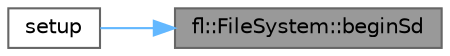 digraph "fl::FileSystem::beginSd"
{
 // LATEX_PDF_SIZE
  bgcolor="transparent";
  edge [fontname=Helvetica,fontsize=10,labelfontname=Helvetica,labelfontsize=10];
  node [fontname=Helvetica,fontsize=10,shape=box,height=0.2,width=0.4];
  rankdir="RL";
  Node1 [id="Node000001",label="fl::FileSystem::beginSd",height=0.2,width=0.4,color="gray40", fillcolor="grey60", style="filled", fontcolor="black",tooltip=" "];
  Node1 -> Node2 [id="edge1_Node000001_Node000002",dir="back",color="steelblue1",style="solid",tooltip=" "];
  Node2 [id="Node000002",label="setup",height=0.2,width=0.4,color="grey40", fillcolor="white", style="filled",URL="$d7/d35/_fx_sd_card_8ino.html#a4fc01d736fe50cf5b977f755b675f11d",tooltip=" "];
}
